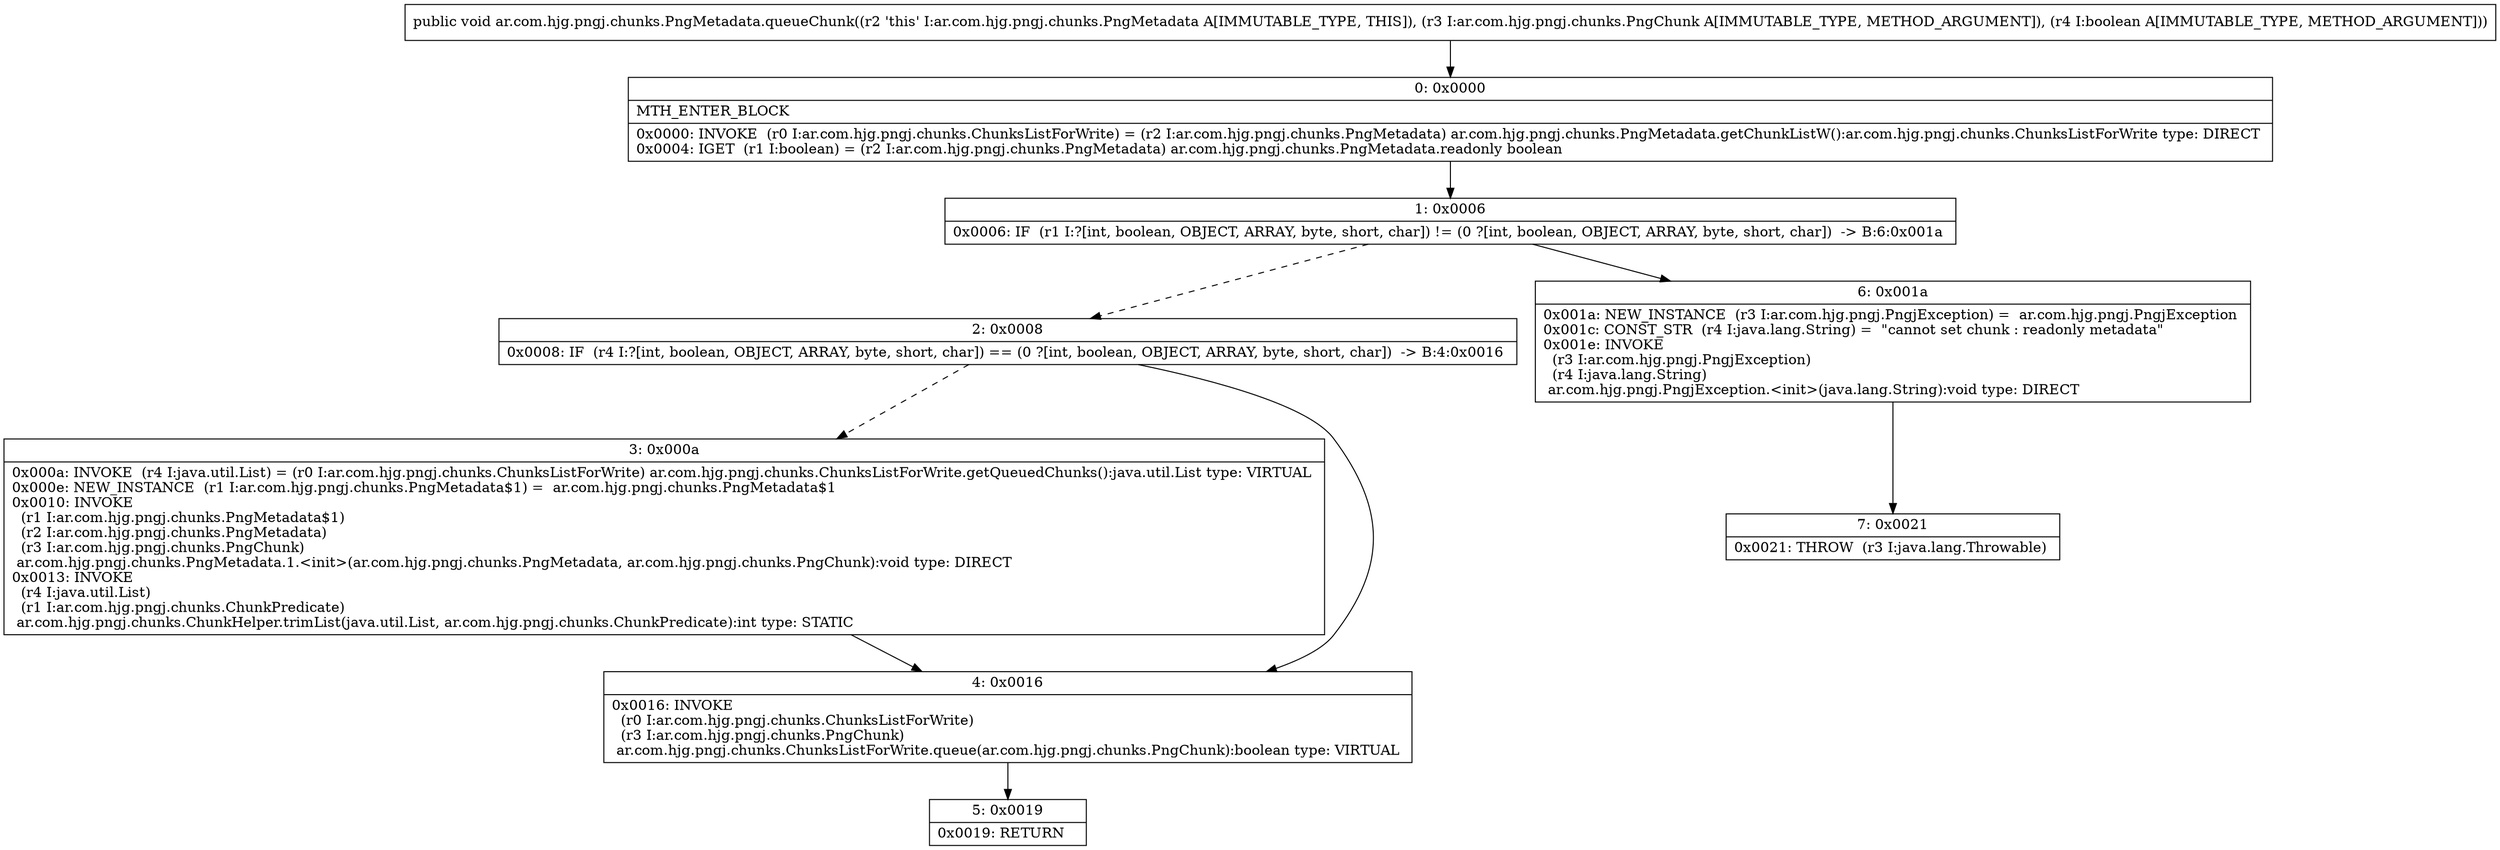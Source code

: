 digraph "CFG forar.com.hjg.pngj.chunks.PngMetadata.queueChunk(Lar\/com\/hjg\/pngj\/chunks\/PngChunk;Z)V" {
Node_0 [shape=record,label="{0\:\ 0x0000|MTH_ENTER_BLOCK\l|0x0000: INVOKE  (r0 I:ar.com.hjg.pngj.chunks.ChunksListForWrite) = (r2 I:ar.com.hjg.pngj.chunks.PngMetadata) ar.com.hjg.pngj.chunks.PngMetadata.getChunkListW():ar.com.hjg.pngj.chunks.ChunksListForWrite type: DIRECT \l0x0004: IGET  (r1 I:boolean) = (r2 I:ar.com.hjg.pngj.chunks.PngMetadata) ar.com.hjg.pngj.chunks.PngMetadata.readonly boolean \l}"];
Node_1 [shape=record,label="{1\:\ 0x0006|0x0006: IF  (r1 I:?[int, boolean, OBJECT, ARRAY, byte, short, char]) != (0 ?[int, boolean, OBJECT, ARRAY, byte, short, char])  \-\> B:6:0x001a \l}"];
Node_2 [shape=record,label="{2\:\ 0x0008|0x0008: IF  (r4 I:?[int, boolean, OBJECT, ARRAY, byte, short, char]) == (0 ?[int, boolean, OBJECT, ARRAY, byte, short, char])  \-\> B:4:0x0016 \l}"];
Node_3 [shape=record,label="{3\:\ 0x000a|0x000a: INVOKE  (r4 I:java.util.List) = (r0 I:ar.com.hjg.pngj.chunks.ChunksListForWrite) ar.com.hjg.pngj.chunks.ChunksListForWrite.getQueuedChunks():java.util.List type: VIRTUAL \l0x000e: NEW_INSTANCE  (r1 I:ar.com.hjg.pngj.chunks.PngMetadata$1) =  ar.com.hjg.pngj.chunks.PngMetadata$1 \l0x0010: INVOKE  \l  (r1 I:ar.com.hjg.pngj.chunks.PngMetadata$1)\l  (r2 I:ar.com.hjg.pngj.chunks.PngMetadata)\l  (r3 I:ar.com.hjg.pngj.chunks.PngChunk)\l ar.com.hjg.pngj.chunks.PngMetadata.1.\<init\>(ar.com.hjg.pngj.chunks.PngMetadata, ar.com.hjg.pngj.chunks.PngChunk):void type: DIRECT \l0x0013: INVOKE  \l  (r4 I:java.util.List)\l  (r1 I:ar.com.hjg.pngj.chunks.ChunkPredicate)\l ar.com.hjg.pngj.chunks.ChunkHelper.trimList(java.util.List, ar.com.hjg.pngj.chunks.ChunkPredicate):int type: STATIC \l}"];
Node_4 [shape=record,label="{4\:\ 0x0016|0x0016: INVOKE  \l  (r0 I:ar.com.hjg.pngj.chunks.ChunksListForWrite)\l  (r3 I:ar.com.hjg.pngj.chunks.PngChunk)\l ar.com.hjg.pngj.chunks.ChunksListForWrite.queue(ar.com.hjg.pngj.chunks.PngChunk):boolean type: VIRTUAL \l}"];
Node_5 [shape=record,label="{5\:\ 0x0019|0x0019: RETURN   \l}"];
Node_6 [shape=record,label="{6\:\ 0x001a|0x001a: NEW_INSTANCE  (r3 I:ar.com.hjg.pngj.PngjException) =  ar.com.hjg.pngj.PngjException \l0x001c: CONST_STR  (r4 I:java.lang.String) =  \"cannot set chunk : readonly metadata\" \l0x001e: INVOKE  \l  (r3 I:ar.com.hjg.pngj.PngjException)\l  (r4 I:java.lang.String)\l ar.com.hjg.pngj.PngjException.\<init\>(java.lang.String):void type: DIRECT \l}"];
Node_7 [shape=record,label="{7\:\ 0x0021|0x0021: THROW  (r3 I:java.lang.Throwable) \l}"];
MethodNode[shape=record,label="{public void ar.com.hjg.pngj.chunks.PngMetadata.queueChunk((r2 'this' I:ar.com.hjg.pngj.chunks.PngMetadata A[IMMUTABLE_TYPE, THIS]), (r3 I:ar.com.hjg.pngj.chunks.PngChunk A[IMMUTABLE_TYPE, METHOD_ARGUMENT]), (r4 I:boolean A[IMMUTABLE_TYPE, METHOD_ARGUMENT])) }"];
MethodNode -> Node_0;
Node_0 -> Node_1;
Node_1 -> Node_2[style=dashed];
Node_1 -> Node_6;
Node_2 -> Node_3[style=dashed];
Node_2 -> Node_4;
Node_3 -> Node_4;
Node_4 -> Node_5;
Node_6 -> Node_7;
}

